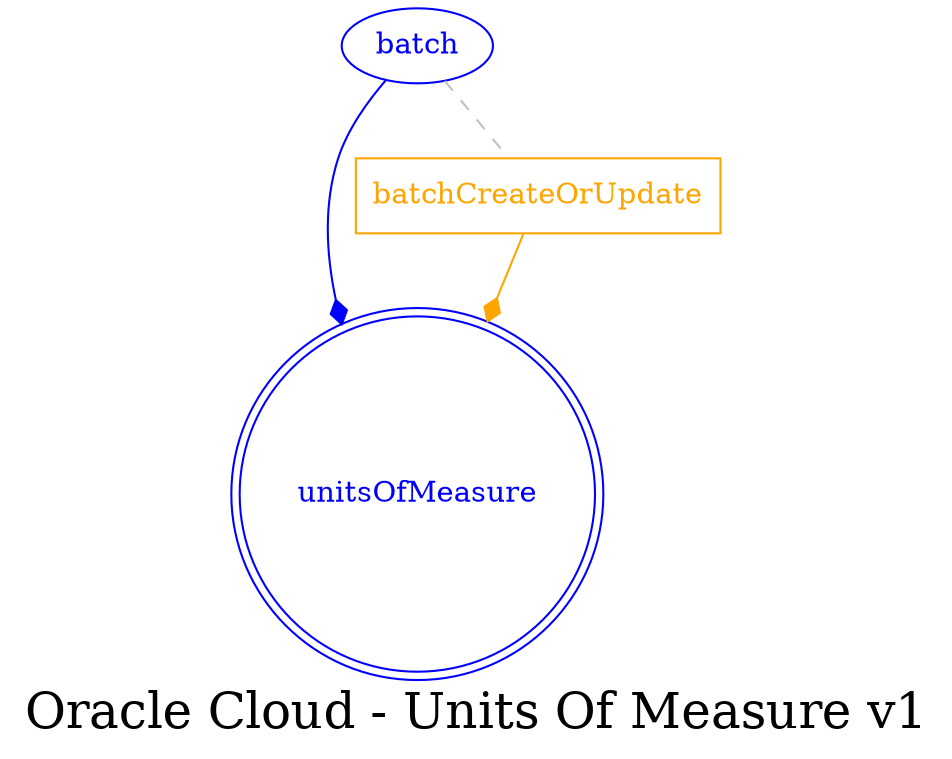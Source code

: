 digraph LexiconGraph {
graph[label="Oracle Cloud - Units Of Measure v1", fontsize=24]
splines=true
"unitsOfMeasure" [color=blue, fontcolor=blue, shape=doublecircle]
"batchCreateOrUpdate" [color=orange, fontcolor=orange, shape=box]
"batchCreateOrUpdate" -> "unitsOfMeasure" [color=orange, fontcolor=orange, arrowhead=diamond, arrowtail=none]
"batch" -> "batchCreateOrUpdate" [color=grey, fontcolor=grey, arrowhead=none, arrowtail=none, style=dashed]
"batch" -> "unitsOfMeasure" [color=blue, fontcolor=blue, arrowhead=diamond, arrowtail=none]
"batch" [color=blue, fontcolor=blue, shape=ellipse]
}
